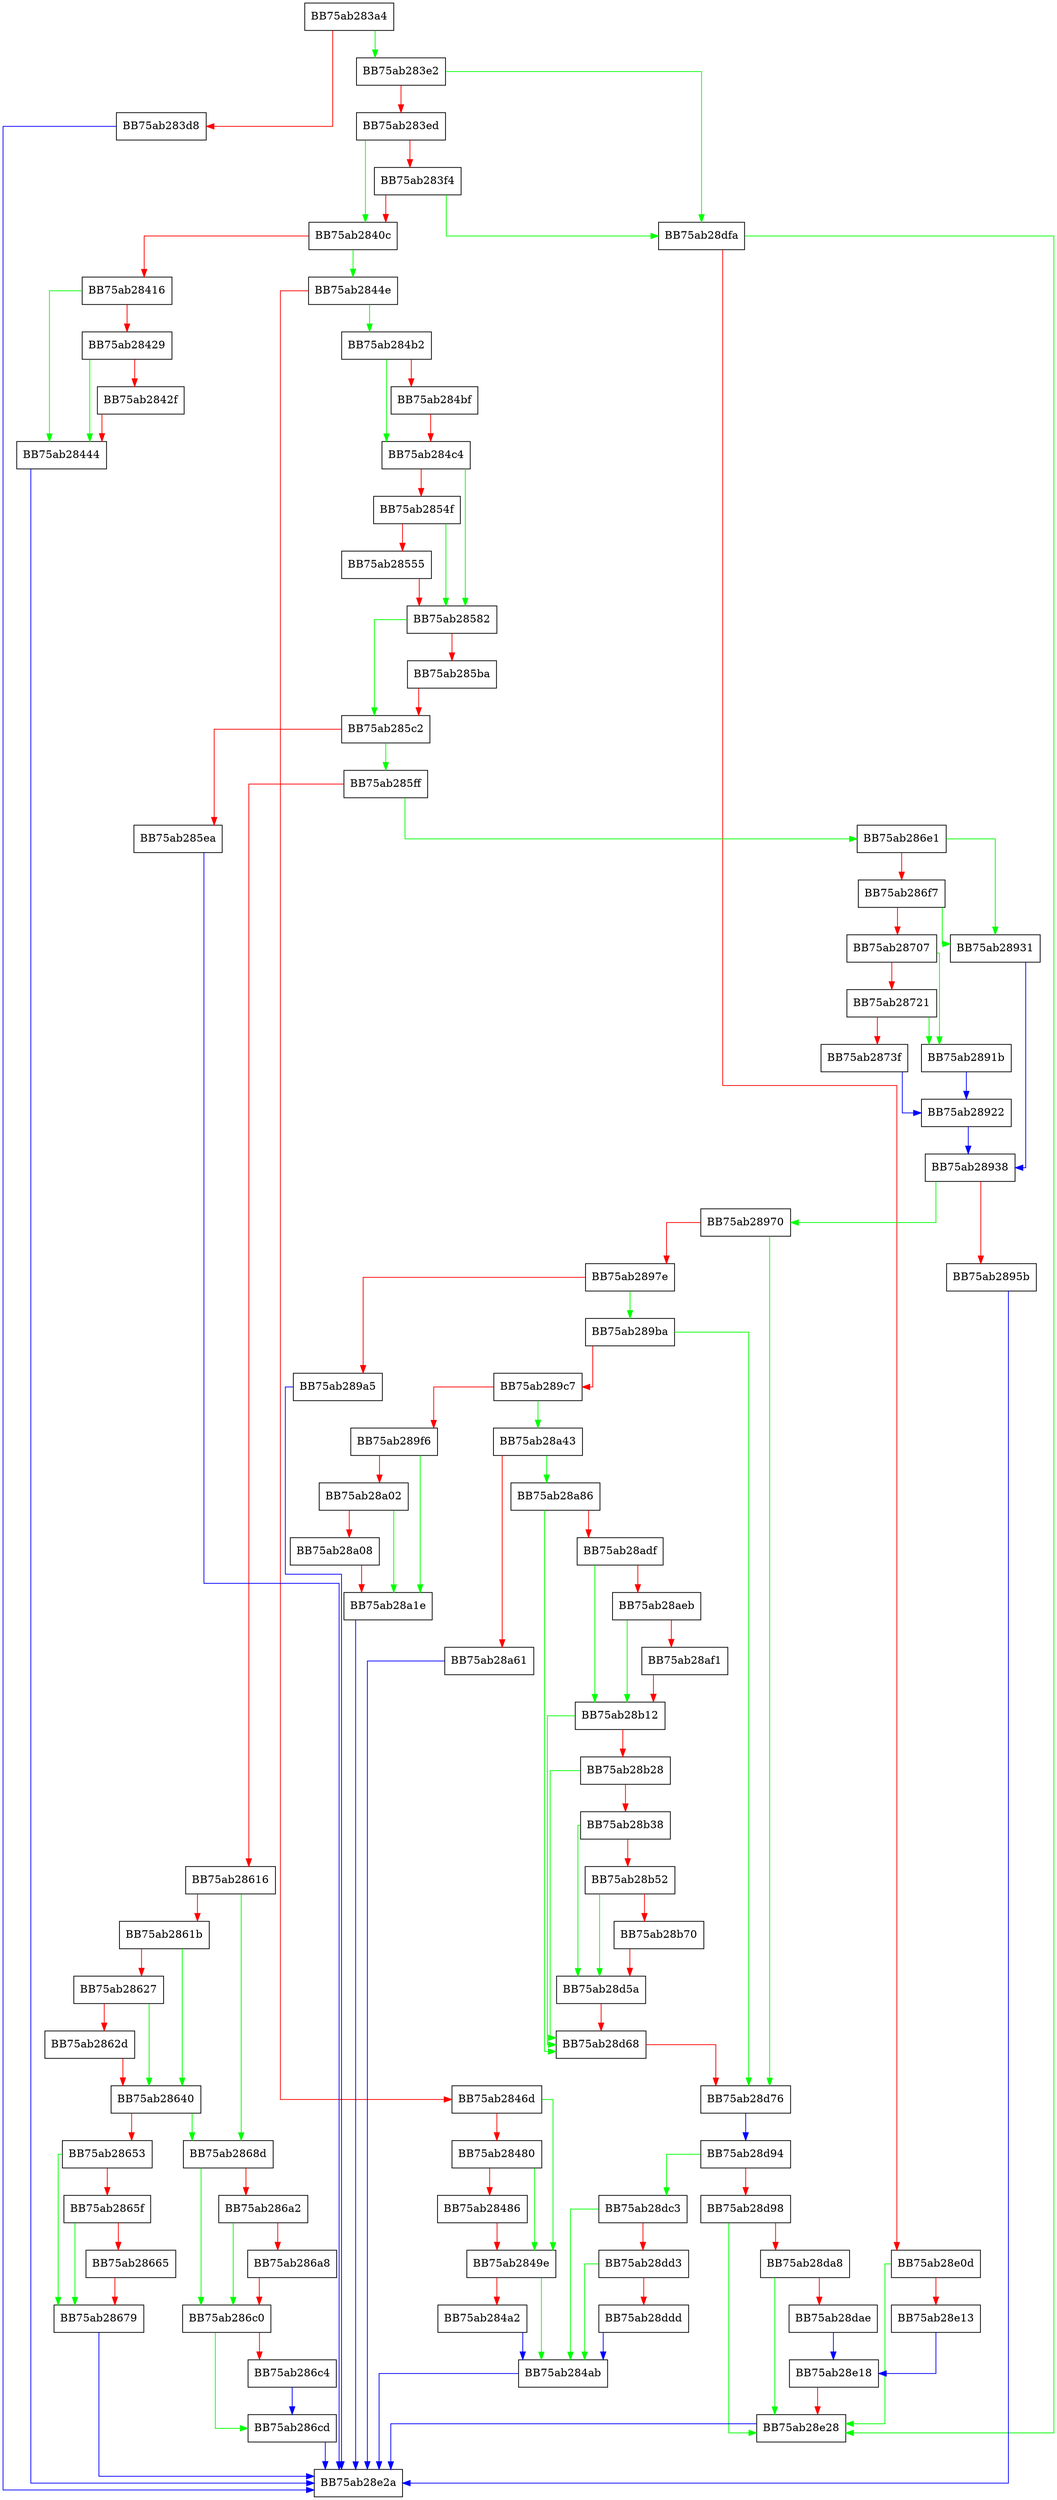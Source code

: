 digraph PersistData {
  node [shape="box"];
  graph [splines=ortho];
  BB75ab283a4 -> BB75ab283e2 [color="green"];
  BB75ab283a4 -> BB75ab283d8 [color="red"];
  BB75ab283d8 -> BB75ab28e2a [color="blue"];
  BB75ab283e2 -> BB75ab28dfa [color="green"];
  BB75ab283e2 -> BB75ab283ed [color="red"];
  BB75ab283ed -> BB75ab2840c [color="green"];
  BB75ab283ed -> BB75ab283f4 [color="red"];
  BB75ab283f4 -> BB75ab28dfa [color="green"];
  BB75ab283f4 -> BB75ab2840c [color="red"];
  BB75ab2840c -> BB75ab2844e [color="green"];
  BB75ab2840c -> BB75ab28416 [color="red"];
  BB75ab28416 -> BB75ab28444 [color="green"];
  BB75ab28416 -> BB75ab28429 [color="red"];
  BB75ab28429 -> BB75ab28444 [color="green"];
  BB75ab28429 -> BB75ab2842f [color="red"];
  BB75ab2842f -> BB75ab28444 [color="red"];
  BB75ab28444 -> BB75ab28e2a [color="blue"];
  BB75ab2844e -> BB75ab284b2 [color="green"];
  BB75ab2844e -> BB75ab2846d [color="red"];
  BB75ab2846d -> BB75ab2849e [color="green"];
  BB75ab2846d -> BB75ab28480 [color="red"];
  BB75ab28480 -> BB75ab2849e [color="green"];
  BB75ab28480 -> BB75ab28486 [color="red"];
  BB75ab28486 -> BB75ab2849e [color="red"];
  BB75ab2849e -> BB75ab284ab [color="green"];
  BB75ab2849e -> BB75ab284a2 [color="red"];
  BB75ab284a2 -> BB75ab284ab [color="blue"];
  BB75ab284ab -> BB75ab28e2a [color="blue"];
  BB75ab284b2 -> BB75ab284c4 [color="green"];
  BB75ab284b2 -> BB75ab284bf [color="red"];
  BB75ab284bf -> BB75ab284c4 [color="red"];
  BB75ab284c4 -> BB75ab28582 [color="green"];
  BB75ab284c4 -> BB75ab2854f [color="red"];
  BB75ab2854f -> BB75ab28582 [color="green"];
  BB75ab2854f -> BB75ab28555 [color="red"];
  BB75ab28555 -> BB75ab28582 [color="red"];
  BB75ab28582 -> BB75ab285c2 [color="green"];
  BB75ab28582 -> BB75ab285ba [color="red"];
  BB75ab285ba -> BB75ab285c2 [color="red"];
  BB75ab285c2 -> BB75ab285ff [color="green"];
  BB75ab285c2 -> BB75ab285ea [color="red"];
  BB75ab285ea -> BB75ab28e2a [color="blue"];
  BB75ab285ff -> BB75ab286e1 [color="green"];
  BB75ab285ff -> BB75ab28616 [color="red"];
  BB75ab28616 -> BB75ab2868d [color="green"];
  BB75ab28616 -> BB75ab2861b [color="red"];
  BB75ab2861b -> BB75ab28640 [color="green"];
  BB75ab2861b -> BB75ab28627 [color="red"];
  BB75ab28627 -> BB75ab28640 [color="green"];
  BB75ab28627 -> BB75ab2862d [color="red"];
  BB75ab2862d -> BB75ab28640 [color="red"];
  BB75ab28640 -> BB75ab2868d [color="green"];
  BB75ab28640 -> BB75ab28653 [color="red"];
  BB75ab28653 -> BB75ab28679 [color="green"];
  BB75ab28653 -> BB75ab2865f [color="red"];
  BB75ab2865f -> BB75ab28679 [color="green"];
  BB75ab2865f -> BB75ab28665 [color="red"];
  BB75ab28665 -> BB75ab28679 [color="red"];
  BB75ab28679 -> BB75ab28e2a [color="blue"];
  BB75ab2868d -> BB75ab286c0 [color="green"];
  BB75ab2868d -> BB75ab286a2 [color="red"];
  BB75ab286a2 -> BB75ab286c0 [color="green"];
  BB75ab286a2 -> BB75ab286a8 [color="red"];
  BB75ab286a8 -> BB75ab286c0 [color="red"];
  BB75ab286c0 -> BB75ab286cd [color="green"];
  BB75ab286c0 -> BB75ab286c4 [color="red"];
  BB75ab286c4 -> BB75ab286cd [color="blue"];
  BB75ab286cd -> BB75ab28e2a [color="blue"];
  BB75ab286e1 -> BB75ab28931 [color="green"];
  BB75ab286e1 -> BB75ab286f7 [color="red"];
  BB75ab286f7 -> BB75ab28931 [color="green"];
  BB75ab286f7 -> BB75ab28707 [color="red"];
  BB75ab28707 -> BB75ab2891b [color="green"];
  BB75ab28707 -> BB75ab28721 [color="red"];
  BB75ab28721 -> BB75ab2891b [color="green"];
  BB75ab28721 -> BB75ab2873f [color="red"];
  BB75ab2873f -> BB75ab28922 [color="blue"];
  BB75ab2891b -> BB75ab28922 [color="blue"];
  BB75ab28922 -> BB75ab28938 [color="blue"];
  BB75ab28931 -> BB75ab28938 [color="blue"];
  BB75ab28938 -> BB75ab28970 [color="green"];
  BB75ab28938 -> BB75ab2895b [color="red"];
  BB75ab2895b -> BB75ab28e2a [color="blue"];
  BB75ab28970 -> BB75ab28d76 [color="green"];
  BB75ab28970 -> BB75ab2897e [color="red"];
  BB75ab2897e -> BB75ab289ba [color="green"];
  BB75ab2897e -> BB75ab289a5 [color="red"];
  BB75ab289a5 -> BB75ab28e2a [color="blue"];
  BB75ab289ba -> BB75ab28d76 [color="green"];
  BB75ab289ba -> BB75ab289c7 [color="red"];
  BB75ab289c7 -> BB75ab28a43 [color="green"];
  BB75ab289c7 -> BB75ab289f6 [color="red"];
  BB75ab289f6 -> BB75ab28a1e [color="green"];
  BB75ab289f6 -> BB75ab28a02 [color="red"];
  BB75ab28a02 -> BB75ab28a1e [color="green"];
  BB75ab28a02 -> BB75ab28a08 [color="red"];
  BB75ab28a08 -> BB75ab28a1e [color="red"];
  BB75ab28a1e -> BB75ab28e2a [color="blue"];
  BB75ab28a43 -> BB75ab28a86 [color="green"];
  BB75ab28a43 -> BB75ab28a61 [color="red"];
  BB75ab28a61 -> BB75ab28e2a [color="blue"];
  BB75ab28a86 -> BB75ab28d68 [color="green"];
  BB75ab28a86 -> BB75ab28adf [color="red"];
  BB75ab28adf -> BB75ab28b12 [color="green"];
  BB75ab28adf -> BB75ab28aeb [color="red"];
  BB75ab28aeb -> BB75ab28b12 [color="green"];
  BB75ab28aeb -> BB75ab28af1 [color="red"];
  BB75ab28af1 -> BB75ab28b12 [color="red"];
  BB75ab28b12 -> BB75ab28d68 [color="green"];
  BB75ab28b12 -> BB75ab28b28 [color="red"];
  BB75ab28b28 -> BB75ab28d68 [color="green"];
  BB75ab28b28 -> BB75ab28b38 [color="red"];
  BB75ab28b38 -> BB75ab28d5a [color="green"];
  BB75ab28b38 -> BB75ab28b52 [color="red"];
  BB75ab28b52 -> BB75ab28d5a [color="green"];
  BB75ab28b52 -> BB75ab28b70 [color="red"];
  BB75ab28b70 -> BB75ab28d5a [color="red"];
  BB75ab28d5a -> BB75ab28d68 [color="red"];
  BB75ab28d68 -> BB75ab28d76 [color="red"];
  BB75ab28d76 -> BB75ab28d94 [color="blue"];
  BB75ab28d94 -> BB75ab28dc3 [color="green"];
  BB75ab28d94 -> BB75ab28d98 [color="red"];
  BB75ab28d98 -> BB75ab28e28 [color="green"];
  BB75ab28d98 -> BB75ab28da8 [color="red"];
  BB75ab28da8 -> BB75ab28e28 [color="green"];
  BB75ab28da8 -> BB75ab28dae [color="red"];
  BB75ab28dae -> BB75ab28e18 [color="blue"];
  BB75ab28dc3 -> BB75ab284ab [color="green"];
  BB75ab28dc3 -> BB75ab28dd3 [color="red"];
  BB75ab28dd3 -> BB75ab284ab [color="green"];
  BB75ab28dd3 -> BB75ab28ddd [color="red"];
  BB75ab28ddd -> BB75ab284ab [color="blue"];
  BB75ab28dfa -> BB75ab28e28 [color="green"];
  BB75ab28dfa -> BB75ab28e0d [color="red"];
  BB75ab28e0d -> BB75ab28e28 [color="green"];
  BB75ab28e0d -> BB75ab28e13 [color="red"];
  BB75ab28e13 -> BB75ab28e18 [color="blue"];
  BB75ab28e18 -> BB75ab28e28 [color="red"];
  BB75ab28e28 -> BB75ab28e2a [color="blue"];
}